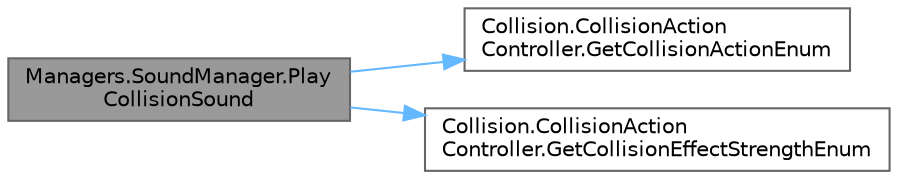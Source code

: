 digraph "Managers.SoundManager.PlayCollisionSound"
{
 // LATEX_PDF_SIZE
  bgcolor="transparent";
  edge [fontname=Helvetica,fontsize=10,labelfontname=Helvetica,labelfontsize=10];
  node [fontname=Helvetica,fontsize=10,shape=box,height=0.2,width=0.4];
  rankdir="LR";
  Node1 [label="Managers.SoundManager.Play\lCollisionSound",height=0.2,width=0.4,color="gray40", fillcolor="grey60", style="filled", fontcolor="black",tooltip="When calls from the collision action controller it plays the sound for the specified 2 dimensional so..."];
  Node1 -> Node2 [color="steelblue1",style="solid"];
  Node2 [label="Collision.CollisionAction\lController.GetCollisionActionEnum",height=0.2,width=0.4,color="grey40", fillcolor="white", style="filled",URL="$class_collision_1_1_collision_action_controller.html#aaa825a1dc8327280d0f3b904bbc22735",tooltip="The unity game object using the collision action controller defines the action(and hence the effect) ..."];
  Node1 -> Node3 [color="steelblue1",style="solid"];
  Node3 [label="Collision.CollisionAction\lController.GetCollisionEffectStrengthEnum",height=0.2,width=0.4,color="grey40", fillcolor="white", style="filled",URL="$class_collision_1_1_collision_action_controller.html#a0779e1807d9e5ccd9fa1dd48b460441f",tooltip="The unity game object using the collision action controller defines the strength of the action effect..."];
}
